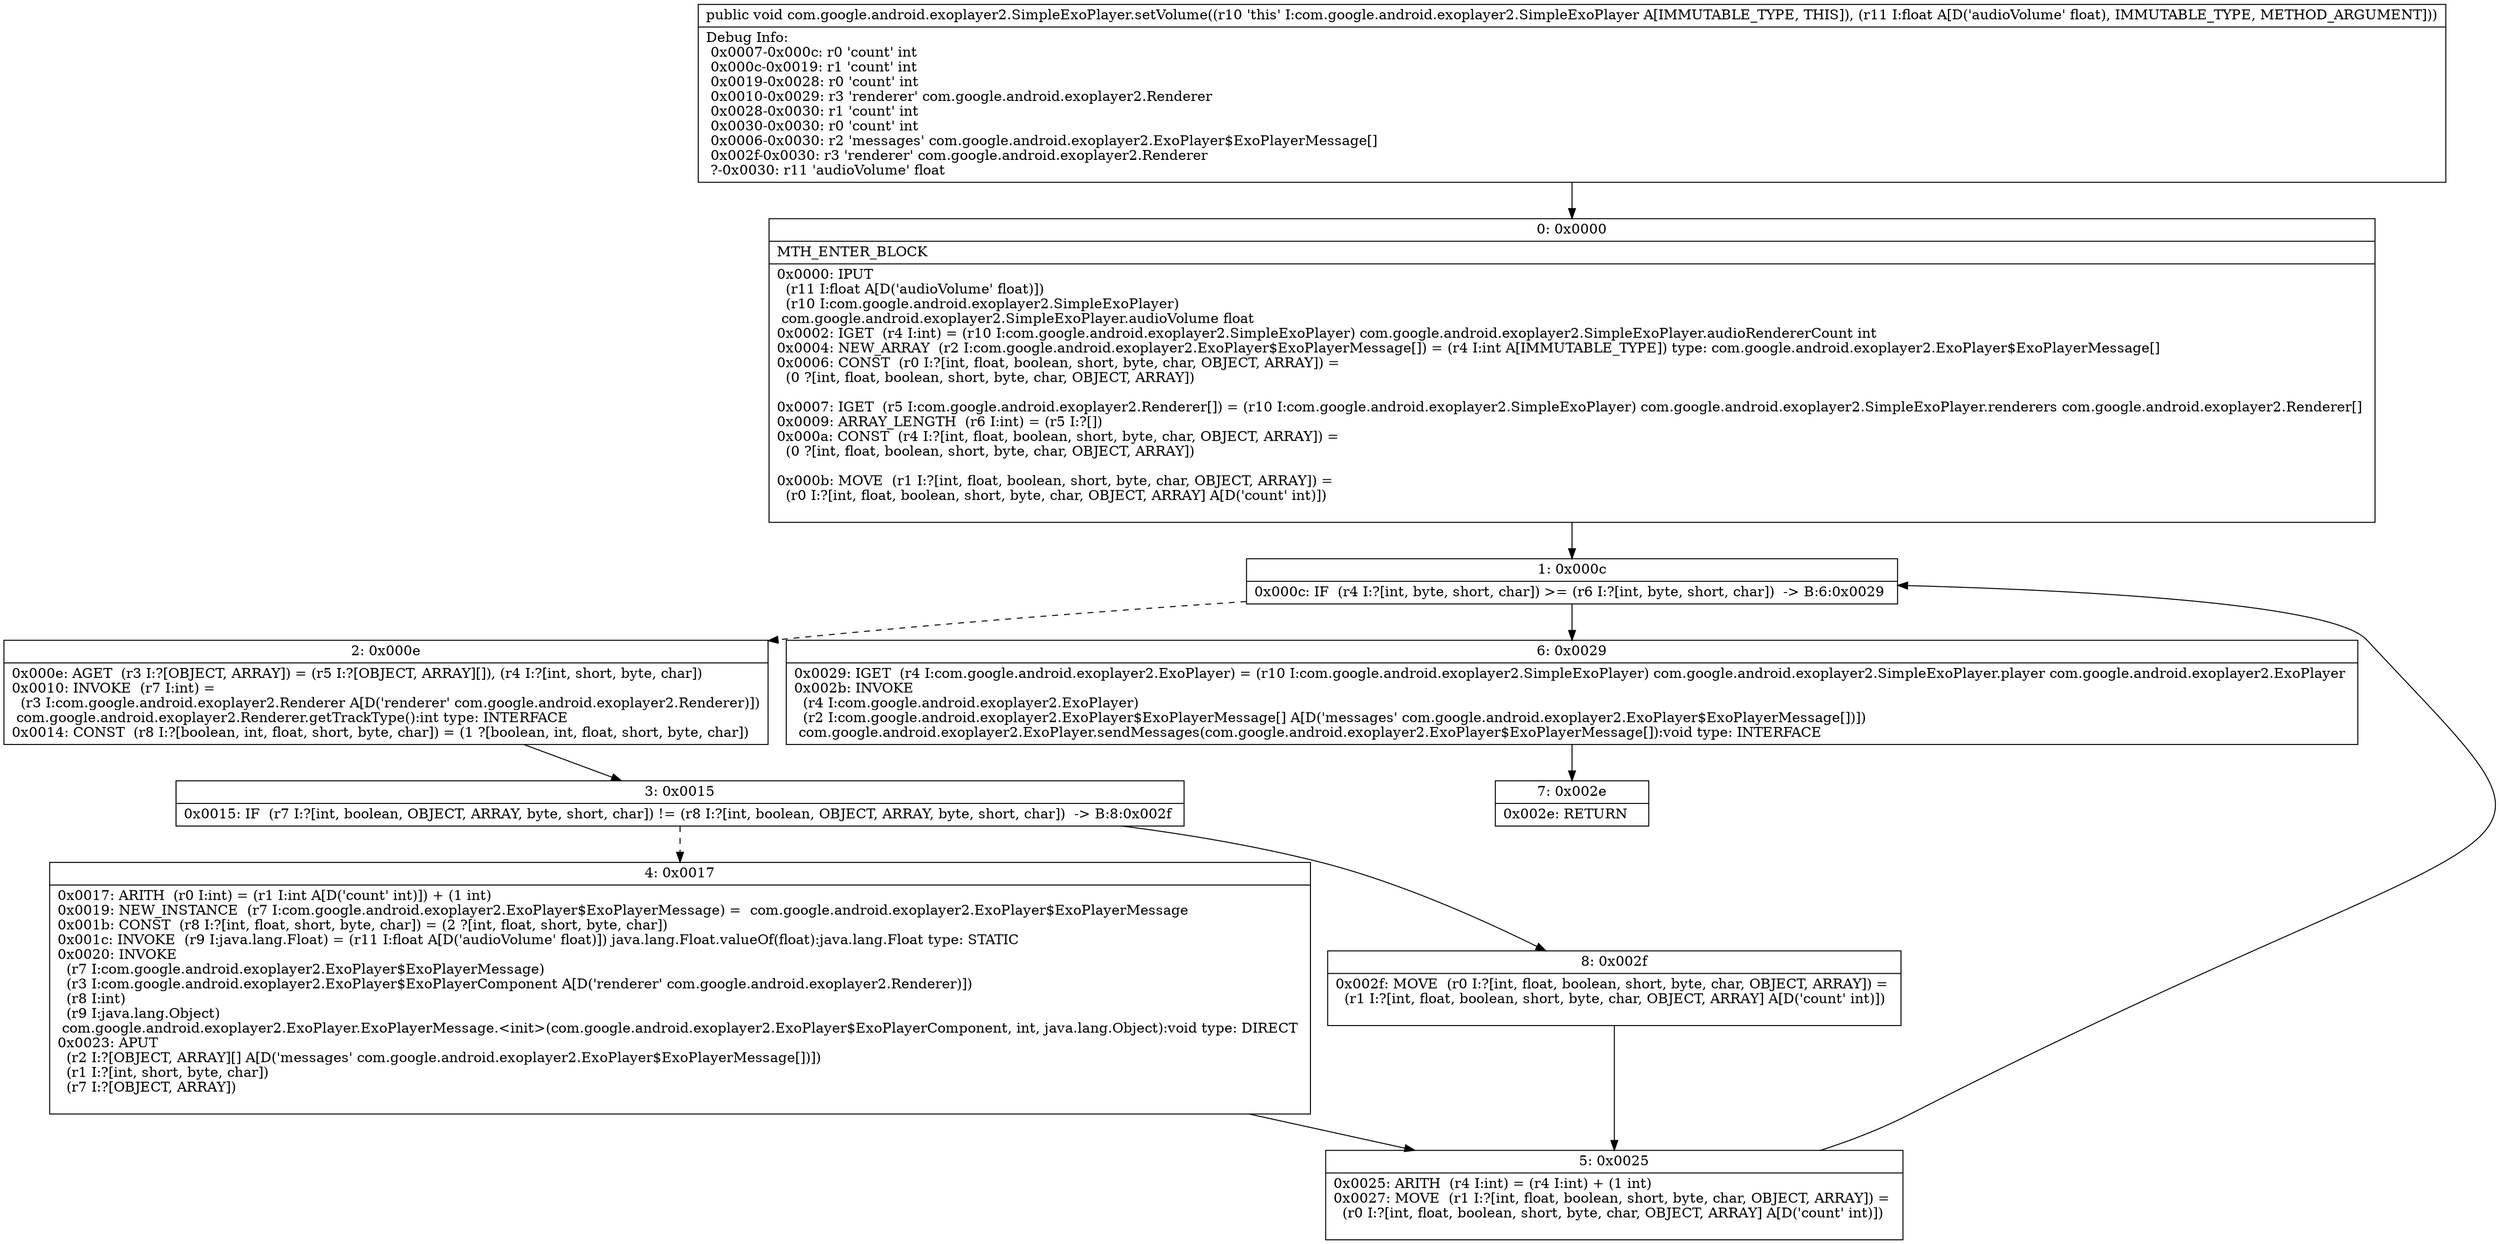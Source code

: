 digraph "CFG forcom.google.android.exoplayer2.SimpleExoPlayer.setVolume(F)V" {
Node_0 [shape=record,label="{0\:\ 0x0000|MTH_ENTER_BLOCK\l|0x0000: IPUT  \l  (r11 I:float A[D('audioVolume' float)])\l  (r10 I:com.google.android.exoplayer2.SimpleExoPlayer)\l com.google.android.exoplayer2.SimpleExoPlayer.audioVolume float \l0x0002: IGET  (r4 I:int) = (r10 I:com.google.android.exoplayer2.SimpleExoPlayer) com.google.android.exoplayer2.SimpleExoPlayer.audioRendererCount int \l0x0004: NEW_ARRAY  (r2 I:com.google.android.exoplayer2.ExoPlayer$ExoPlayerMessage[]) = (r4 I:int A[IMMUTABLE_TYPE]) type: com.google.android.exoplayer2.ExoPlayer$ExoPlayerMessage[] \l0x0006: CONST  (r0 I:?[int, float, boolean, short, byte, char, OBJECT, ARRAY]) = \l  (0 ?[int, float, boolean, short, byte, char, OBJECT, ARRAY])\l \l0x0007: IGET  (r5 I:com.google.android.exoplayer2.Renderer[]) = (r10 I:com.google.android.exoplayer2.SimpleExoPlayer) com.google.android.exoplayer2.SimpleExoPlayer.renderers com.google.android.exoplayer2.Renderer[] \l0x0009: ARRAY_LENGTH  (r6 I:int) = (r5 I:?[]) \l0x000a: CONST  (r4 I:?[int, float, boolean, short, byte, char, OBJECT, ARRAY]) = \l  (0 ?[int, float, boolean, short, byte, char, OBJECT, ARRAY])\l \l0x000b: MOVE  (r1 I:?[int, float, boolean, short, byte, char, OBJECT, ARRAY]) = \l  (r0 I:?[int, float, boolean, short, byte, char, OBJECT, ARRAY] A[D('count' int)])\l \l}"];
Node_1 [shape=record,label="{1\:\ 0x000c|0x000c: IF  (r4 I:?[int, byte, short, char]) \>= (r6 I:?[int, byte, short, char])  \-\> B:6:0x0029 \l}"];
Node_2 [shape=record,label="{2\:\ 0x000e|0x000e: AGET  (r3 I:?[OBJECT, ARRAY]) = (r5 I:?[OBJECT, ARRAY][]), (r4 I:?[int, short, byte, char]) \l0x0010: INVOKE  (r7 I:int) = \l  (r3 I:com.google.android.exoplayer2.Renderer A[D('renderer' com.google.android.exoplayer2.Renderer)])\l com.google.android.exoplayer2.Renderer.getTrackType():int type: INTERFACE \l0x0014: CONST  (r8 I:?[boolean, int, float, short, byte, char]) = (1 ?[boolean, int, float, short, byte, char]) \l}"];
Node_3 [shape=record,label="{3\:\ 0x0015|0x0015: IF  (r7 I:?[int, boolean, OBJECT, ARRAY, byte, short, char]) != (r8 I:?[int, boolean, OBJECT, ARRAY, byte, short, char])  \-\> B:8:0x002f \l}"];
Node_4 [shape=record,label="{4\:\ 0x0017|0x0017: ARITH  (r0 I:int) = (r1 I:int A[D('count' int)]) + (1 int) \l0x0019: NEW_INSTANCE  (r7 I:com.google.android.exoplayer2.ExoPlayer$ExoPlayerMessage) =  com.google.android.exoplayer2.ExoPlayer$ExoPlayerMessage \l0x001b: CONST  (r8 I:?[int, float, short, byte, char]) = (2 ?[int, float, short, byte, char]) \l0x001c: INVOKE  (r9 I:java.lang.Float) = (r11 I:float A[D('audioVolume' float)]) java.lang.Float.valueOf(float):java.lang.Float type: STATIC \l0x0020: INVOKE  \l  (r7 I:com.google.android.exoplayer2.ExoPlayer$ExoPlayerMessage)\l  (r3 I:com.google.android.exoplayer2.ExoPlayer$ExoPlayerComponent A[D('renderer' com.google.android.exoplayer2.Renderer)])\l  (r8 I:int)\l  (r9 I:java.lang.Object)\l com.google.android.exoplayer2.ExoPlayer.ExoPlayerMessage.\<init\>(com.google.android.exoplayer2.ExoPlayer$ExoPlayerComponent, int, java.lang.Object):void type: DIRECT \l0x0023: APUT  \l  (r2 I:?[OBJECT, ARRAY][] A[D('messages' com.google.android.exoplayer2.ExoPlayer$ExoPlayerMessage[])])\l  (r1 I:?[int, short, byte, char])\l  (r7 I:?[OBJECT, ARRAY])\l \l}"];
Node_5 [shape=record,label="{5\:\ 0x0025|0x0025: ARITH  (r4 I:int) = (r4 I:int) + (1 int) \l0x0027: MOVE  (r1 I:?[int, float, boolean, short, byte, char, OBJECT, ARRAY]) = \l  (r0 I:?[int, float, boolean, short, byte, char, OBJECT, ARRAY] A[D('count' int)])\l \l}"];
Node_6 [shape=record,label="{6\:\ 0x0029|0x0029: IGET  (r4 I:com.google.android.exoplayer2.ExoPlayer) = (r10 I:com.google.android.exoplayer2.SimpleExoPlayer) com.google.android.exoplayer2.SimpleExoPlayer.player com.google.android.exoplayer2.ExoPlayer \l0x002b: INVOKE  \l  (r4 I:com.google.android.exoplayer2.ExoPlayer)\l  (r2 I:com.google.android.exoplayer2.ExoPlayer$ExoPlayerMessage[] A[D('messages' com.google.android.exoplayer2.ExoPlayer$ExoPlayerMessage[])])\l com.google.android.exoplayer2.ExoPlayer.sendMessages(com.google.android.exoplayer2.ExoPlayer$ExoPlayerMessage[]):void type: INTERFACE \l}"];
Node_7 [shape=record,label="{7\:\ 0x002e|0x002e: RETURN   \l}"];
Node_8 [shape=record,label="{8\:\ 0x002f|0x002f: MOVE  (r0 I:?[int, float, boolean, short, byte, char, OBJECT, ARRAY]) = \l  (r1 I:?[int, float, boolean, short, byte, char, OBJECT, ARRAY] A[D('count' int)])\l \l}"];
MethodNode[shape=record,label="{public void com.google.android.exoplayer2.SimpleExoPlayer.setVolume((r10 'this' I:com.google.android.exoplayer2.SimpleExoPlayer A[IMMUTABLE_TYPE, THIS]), (r11 I:float A[D('audioVolume' float), IMMUTABLE_TYPE, METHOD_ARGUMENT]))  | Debug Info:\l  0x0007\-0x000c: r0 'count' int\l  0x000c\-0x0019: r1 'count' int\l  0x0019\-0x0028: r0 'count' int\l  0x0010\-0x0029: r3 'renderer' com.google.android.exoplayer2.Renderer\l  0x0028\-0x0030: r1 'count' int\l  0x0030\-0x0030: r0 'count' int\l  0x0006\-0x0030: r2 'messages' com.google.android.exoplayer2.ExoPlayer$ExoPlayerMessage[]\l  0x002f\-0x0030: r3 'renderer' com.google.android.exoplayer2.Renderer\l  ?\-0x0030: r11 'audioVolume' float\l}"];
MethodNode -> Node_0;
Node_0 -> Node_1;
Node_1 -> Node_2[style=dashed];
Node_1 -> Node_6;
Node_2 -> Node_3;
Node_3 -> Node_4[style=dashed];
Node_3 -> Node_8;
Node_4 -> Node_5;
Node_5 -> Node_1;
Node_6 -> Node_7;
Node_8 -> Node_5;
}

